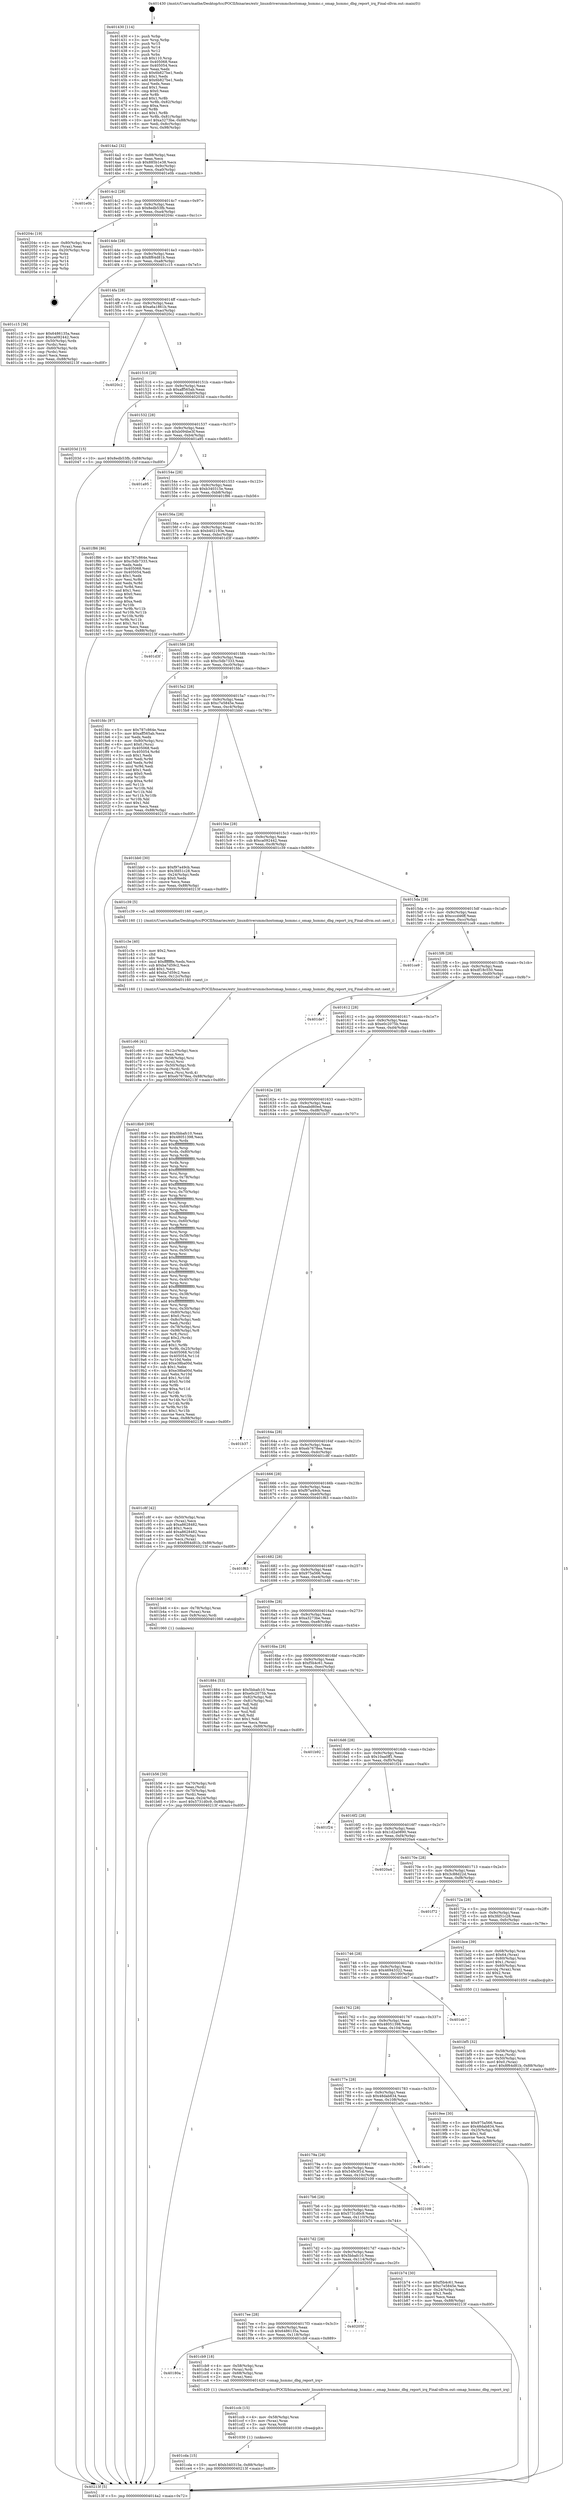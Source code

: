 digraph "0x401430" {
  label = "0x401430 (/mnt/c/Users/mathe/Desktop/tcc/POCII/binaries/extr_linuxdriversmmchostomap_hsmmc.c_omap_hsmmc_dbg_report_irq_Final-ollvm.out::main(0))"
  labelloc = "t"
  node[shape=record]

  Entry [label="",width=0.3,height=0.3,shape=circle,fillcolor=black,style=filled]
  "0x4014a2" [label="{
     0x4014a2 [32]\l
     | [instrs]\l
     &nbsp;&nbsp;0x4014a2 \<+6\>: mov -0x88(%rbp),%eax\l
     &nbsp;&nbsp;0x4014a8 \<+2\>: mov %eax,%ecx\l
     &nbsp;&nbsp;0x4014aa \<+6\>: sub $0x885b1e38,%ecx\l
     &nbsp;&nbsp;0x4014b0 \<+6\>: mov %eax,-0x9c(%rbp)\l
     &nbsp;&nbsp;0x4014b6 \<+6\>: mov %ecx,-0xa0(%rbp)\l
     &nbsp;&nbsp;0x4014bc \<+6\>: je 0000000000401e0b \<main+0x9db\>\l
  }"]
  "0x401e0b" [label="{
     0x401e0b\l
  }", style=dashed]
  "0x4014c2" [label="{
     0x4014c2 [28]\l
     | [instrs]\l
     &nbsp;&nbsp;0x4014c2 \<+5\>: jmp 00000000004014c7 \<main+0x97\>\l
     &nbsp;&nbsp;0x4014c7 \<+6\>: mov -0x9c(%rbp),%eax\l
     &nbsp;&nbsp;0x4014cd \<+5\>: sub $0x8edb53fb,%eax\l
     &nbsp;&nbsp;0x4014d2 \<+6\>: mov %eax,-0xa4(%rbp)\l
     &nbsp;&nbsp;0x4014d8 \<+6\>: je 000000000040204c \<main+0xc1c\>\l
  }"]
  Exit [label="",width=0.3,height=0.3,shape=circle,fillcolor=black,style=filled,peripheries=2]
  "0x40204c" [label="{
     0x40204c [19]\l
     | [instrs]\l
     &nbsp;&nbsp;0x40204c \<+4\>: mov -0x80(%rbp),%rax\l
     &nbsp;&nbsp;0x402050 \<+2\>: mov (%rax),%eax\l
     &nbsp;&nbsp;0x402052 \<+4\>: lea -0x20(%rbp),%rsp\l
     &nbsp;&nbsp;0x402056 \<+1\>: pop %rbx\l
     &nbsp;&nbsp;0x402057 \<+2\>: pop %r12\l
     &nbsp;&nbsp;0x402059 \<+2\>: pop %r14\l
     &nbsp;&nbsp;0x40205b \<+2\>: pop %r15\l
     &nbsp;&nbsp;0x40205d \<+1\>: pop %rbp\l
     &nbsp;&nbsp;0x40205e \<+1\>: ret\l
  }"]
  "0x4014de" [label="{
     0x4014de [28]\l
     | [instrs]\l
     &nbsp;&nbsp;0x4014de \<+5\>: jmp 00000000004014e3 \<main+0xb3\>\l
     &nbsp;&nbsp;0x4014e3 \<+6\>: mov -0x9c(%rbp),%eax\l
     &nbsp;&nbsp;0x4014e9 \<+5\>: sub $0x8f64d81b,%eax\l
     &nbsp;&nbsp;0x4014ee \<+6\>: mov %eax,-0xa8(%rbp)\l
     &nbsp;&nbsp;0x4014f4 \<+6\>: je 0000000000401c15 \<main+0x7e5\>\l
  }"]
  "0x401cda" [label="{
     0x401cda [15]\l
     | [instrs]\l
     &nbsp;&nbsp;0x401cda \<+10\>: movl $0xb340315e,-0x88(%rbp)\l
     &nbsp;&nbsp;0x401ce4 \<+5\>: jmp 000000000040213f \<main+0xd0f\>\l
  }"]
  "0x401c15" [label="{
     0x401c15 [36]\l
     | [instrs]\l
     &nbsp;&nbsp;0x401c15 \<+5\>: mov $0x6486135a,%eax\l
     &nbsp;&nbsp;0x401c1a \<+5\>: mov $0xca092442,%ecx\l
     &nbsp;&nbsp;0x401c1f \<+4\>: mov -0x50(%rbp),%rdx\l
     &nbsp;&nbsp;0x401c23 \<+2\>: mov (%rdx),%esi\l
     &nbsp;&nbsp;0x401c25 \<+4\>: mov -0x60(%rbp),%rdx\l
     &nbsp;&nbsp;0x401c29 \<+2\>: cmp (%rdx),%esi\l
     &nbsp;&nbsp;0x401c2b \<+3\>: cmovl %ecx,%eax\l
     &nbsp;&nbsp;0x401c2e \<+6\>: mov %eax,-0x88(%rbp)\l
     &nbsp;&nbsp;0x401c34 \<+5\>: jmp 000000000040213f \<main+0xd0f\>\l
  }"]
  "0x4014fa" [label="{
     0x4014fa [28]\l
     | [instrs]\l
     &nbsp;&nbsp;0x4014fa \<+5\>: jmp 00000000004014ff \<main+0xcf\>\l
     &nbsp;&nbsp;0x4014ff \<+6\>: mov -0x9c(%rbp),%eax\l
     &nbsp;&nbsp;0x401505 \<+5\>: sub $0xa6a1861b,%eax\l
     &nbsp;&nbsp;0x40150a \<+6\>: mov %eax,-0xac(%rbp)\l
     &nbsp;&nbsp;0x401510 \<+6\>: je 00000000004020c2 \<main+0xc92\>\l
  }"]
  "0x401ccb" [label="{
     0x401ccb [15]\l
     | [instrs]\l
     &nbsp;&nbsp;0x401ccb \<+4\>: mov -0x58(%rbp),%rax\l
     &nbsp;&nbsp;0x401ccf \<+3\>: mov (%rax),%rax\l
     &nbsp;&nbsp;0x401cd2 \<+3\>: mov %rax,%rdi\l
     &nbsp;&nbsp;0x401cd5 \<+5\>: call 0000000000401030 \<free@plt\>\l
     | [calls]\l
     &nbsp;&nbsp;0x401030 \{1\} (unknown)\l
  }"]
  "0x4020c2" [label="{
     0x4020c2\l
  }", style=dashed]
  "0x401516" [label="{
     0x401516 [28]\l
     | [instrs]\l
     &nbsp;&nbsp;0x401516 \<+5\>: jmp 000000000040151b \<main+0xeb\>\l
     &nbsp;&nbsp;0x40151b \<+6\>: mov -0x9c(%rbp),%eax\l
     &nbsp;&nbsp;0x401521 \<+5\>: sub $0xaff565ab,%eax\l
     &nbsp;&nbsp;0x401526 \<+6\>: mov %eax,-0xb0(%rbp)\l
     &nbsp;&nbsp;0x40152c \<+6\>: je 000000000040203d \<main+0xc0d\>\l
  }"]
  "0x40180a" [label="{
     0x40180a\l
  }", style=dashed]
  "0x40203d" [label="{
     0x40203d [15]\l
     | [instrs]\l
     &nbsp;&nbsp;0x40203d \<+10\>: movl $0x8edb53fb,-0x88(%rbp)\l
     &nbsp;&nbsp;0x402047 \<+5\>: jmp 000000000040213f \<main+0xd0f\>\l
  }"]
  "0x401532" [label="{
     0x401532 [28]\l
     | [instrs]\l
     &nbsp;&nbsp;0x401532 \<+5\>: jmp 0000000000401537 \<main+0x107\>\l
     &nbsp;&nbsp;0x401537 \<+6\>: mov -0x9c(%rbp),%eax\l
     &nbsp;&nbsp;0x40153d \<+5\>: sub $0xb094be3f,%eax\l
     &nbsp;&nbsp;0x401542 \<+6\>: mov %eax,-0xb4(%rbp)\l
     &nbsp;&nbsp;0x401548 \<+6\>: je 0000000000401a95 \<main+0x665\>\l
  }"]
  "0x401cb9" [label="{
     0x401cb9 [18]\l
     | [instrs]\l
     &nbsp;&nbsp;0x401cb9 \<+4\>: mov -0x58(%rbp),%rax\l
     &nbsp;&nbsp;0x401cbd \<+3\>: mov (%rax),%rdi\l
     &nbsp;&nbsp;0x401cc0 \<+4\>: mov -0x68(%rbp),%rax\l
     &nbsp;&nbsp;0x401cc4 \<+2\>: mov (%rax),%esi\l
     &nbsp;&nbsp;0x401cc6 \<+5\>: call 0000000000401420 \<omap_hsmmc_dbg_report_irq\>\l
     | [calls]\l
     &nbsp;&nbsp;0x401420 \{1\} (/mnt/c/Users/mathe/Desktop/tcc/POCII/binaries/extr_linuxdriversmmchostomap_hsmmc.c_omap_hsmmc_dbg_report_irq_Final-ollvm.out::omap_hsmmc_dbg_report_irq)\l
  }"]
  "0x401a95" [label="{
     0x401a95\l
  }", style=dashed]
  "0x40154e" [label="{
     0x40154e [28]\l
     | [instrs]\l
     &nbsp;&nbsp;0x40154e \<+5\>: jmp 0000000000401553 \<main+0x123\>\l
     &nbsp;&nbsp;0x401553 \<+6\>: mov -0x9c(%rbp),%eax\l
     &nbsp;&nbsp;0x401559 \<+5\>: sub $0xb340315e,%eax\l
     &nbsp;&nbsp;0x40155e \<+6\>: mov %eax,-0xb8(%rbp)\l
     &nbsp;&nbsp;0x401564 \<+6\>: je 0000000000401f86 \<main+0xb56\>\l
  }"]
  "0x4017ee" [label="{
     0x4017ee [28]\l
     | [instrs]\l
     &nbsp;&nbsp;0x4017ee \<+5\>: jmp 00000000004017f3 \<main+0x3c3\>\l
     &nbsp;&nbsp;0x4017f3 \<+6\>: mov -0x9c(%rbp),%eax\l
     &nbsp;&nbsp;0x4017f9 \<+5\>: sub $0x6486135a,%eax\l
     &nbsp;&nbsp;0x4017fe \<+6\>: mov %eax,-0x118(%rbp)\l
     &nbsp;&nbsp;0x401804 \<+6\>: je 0000000000401cb9 \<main+0x889\>\l
  }"]
  "0x401f86" [label="{
     0x401f86 [86]\l
     | [instrs]\l
     &nbsp;&nbsp;0x401f86 \<+5\>: mov $0x787c864e,%eax\l
     &nbsp;&nbsp;0x401f8b \<+5\>: mov $0xc5db7333,%ecx\l
     &nbsp;&nbsp;0x401f90 \<+2\>: xor %edx,%edx\l
     &nbsp;&nbsp;0x401f92 \<+7\>: mov 0x405068,%esi\l
     &nbsp;&nbsp;0x401f99 \<+7\>: mov 0x405054,%edi\l
     &nbsp;&nbsp;0x401fa0 \<+3\>: sub $0x1,%edx\l
     &nbsp;&nbsp;0x401fa3 \<+3\>: mov %esi,%r8d\l
     &nbsp;&nbsp;0x401fa6 \<+3\>: add %edx,%r8d\l
     &nbsp;&nbsp;0x401fa9 \<+4\>: imul %r8d,%esi\l
     &nbsp;&nbsp;0x401fad \<+3\>: and $0x1,%esi\l
     &nbsp;&nbsp;0x401fb0 \<+3\>: cmp $0x0,%esi\l
     &nbsp;&nbsp;0x401fb3 \<+4\>: sete %r9b\l
     &nbsp;&nbsp;0x401fb7 \<+3\>: cmp $0xa,%edi\l
     &nbsp;&nbsp;0x401fba \<+4\>: setl %r10b\l
     &nbsp;&nbsp;0x401fbe \<+3\>: mov %r9b,%r11b\l
     &nbsp;&nbsp;0x401fc1 \<+3\>: and %r10b,%r11b\l
     &nbsp;&nbsp;0x401fc4 \<+3\>: xor %r10b,%r9b\l
     &nbsp;&nbsp;0x401fc7 \<+3\>: or %r9b,%r11b\l
     &nbsp;&nbsp;0x401fca \<+4\>: test $0x1,%r11b\l
     &nbsp;&nbsp;0x401fce \<+3\>: cmovne %ecx,%eax\l
     &nbsp;&nbsp;0x401fd1 \<+6\>: mov %eax,-0x88(%rbp)\l
     &nbsp;&nbsp;0x401fd7 \<+5\>: jmp 000000000040213f \<main+0xd0f\>\l
  }"]
  "0x40156a" [label="{
     0x40156a [28]\l
     | [instrs]\l
     &nbsp;&nbsp;0x40156a \<+5\>: jmp 000000000040156f \<main+0x13f\>\l
     &nbsp;&nbsp;0x40156f \<+6\>: mov -0x9c(%rbp),%eax\l
     &nbsp;&nbsp;0x401575 \<+5\>: sub $0xb402193e,%eax\l
     &nbsp;&nbsp;0x40157a \<+6\>: mov %eax,-0xbc(%rbp)\l
     &nbsp;&nbsp;0x401580 \<+6\>: je 0000000000401d3f \<main+0x90f\>\l
  }"]
  "0x40205f" [label="{
     0x40205f\l
  }", style=dashed]
  "0x401d3f" [label="{
     0x401d3f\l
  }", style=dashed]
  "0x401586" [label="{
     0x401586 [28]\l
     | [instrs]\l
     &nbsp;&nbsp;0x401586 \<+5\>: jmp 000000000040158b \<main+0x15b\>\l
     &nbsp;&nbsp;0x40158b \<+6\>: mov -0x9c(%rbp),%eax\l
     &nbsp;&nbsp;0x401591 \<+5\>: sub $0xc5db7333,%eax\l
     &nbsp;&nbsp;0x401596 \<+6\>: mov %eax,-0xc0(%rbp)\l
     &nbsp;&nbsp;0x40159c \<+6\>: je 0000000000401fdc \<main+0xbac\>\l
  }"]
  "0x401c66" [label="{
     0x401c66 [41]\l
     | [instrs]\l
     &nbsp;&nbsp;0x401c66 \<+6\>: mov -0x12c(%rbp),%ecx\l
     &nbsp;&nbsp;0x401c6c \<+3\>: imul %eax,%ecx\l
     &nbsp;&nbsp;0x401c6f \<+4\>: mov -0x58(%rbp),%rsi\l
     &nbsp;&nbsp;0x401c73 \<+3\>: mov (%rsi),%rsi\l
     &nbsp;&nbsp;0x401c76 \<+4\>: mov -0x50(%rbp),%rdi\l
     &nbsp;&nbsp;0x401c7a \<+3\>: movslq (%rdi),%rdi\l
     &nbsp;&nbsp;0x401c7d \<+3\>: mov %ecx,(%rsi,%rdi,4)\l
     &nbsp;&nbsp;0x401c80 \<+10\>: movl $0xeb7678ea,-0x88(%rbp)\l
     &nbsp;&nbsp;0x401c8a \<+5\>: jmp 000000000040213f \<main+0xd0f\>\l
  }"]
  "0x401fdc" [label="{
     0x401fdc [97]\l
     | [instrs]\l
     &nbsp;&nbsp;0x401fdc \<+5\>: mov $0x787c864e,%eax\l
     &nbsp;&nbsp;0x401fe1 \<+5\>: mov $0xaff565ab,%ecx\l
     &nbsp;&nbsp;0x401fe6 \<+2\>: xor %edx,%edx\l
     &nbsp;&nbsp;0x401fe8 \<+4\>: mov -0x80(%rbp),%rsi\l
     &nbsp;&nbsp;0x401fec \<+6\>: movl $0x0,(%rsi)\l
     &nbsp;&nbsp;0x401ff2 \<+7\>: mov 0x405068,%edi\l
     &nbsp;&nbsp;0x401ff9 \<+8\>: mov 0x405054,%r8d\l
     &nbsp;&nbsp;0x402001 \<+3\>: sub $0x1,%edx\l
     &nbsp;&nbsp;0x402004 \<+3\>: mov %edi,%r9d\l
     &nbsp;&nbsp;0x402007 \<+3\>: add %edx,%r9d\l
     &nbsp;&nbsp;0x40200a \<+4\>: imul %r9d,%edi\l
     &nbsp;&nbsp;0x40200e \<+3\>: and $0x1,%edi\l
     &nbsp;&nbsp;0x402011 \<+3\>: cmp $0x0,%edi\l
     &nbsp;&nbsp;0x402014 \<+4\>: sete %r10b\l
     &nbsp;&nbsp;0x402018 \<+4\>: cmp $0xa,%r8d\l
     &nbsp;&nbsp;0x40201c \<+4\>: setl %r11b\l
     &nbsp;&nbsp;0x402020 \<+3\>: mov %r10b,%bl\l
     &nbsp;&nbsp;0x402023 \<+3\>: and %r11b,%bl\l
     &nbsp;&nbsp;0x402026 \<+3\>: xor %r11b,%r10b\l
     &nbsp;&nbsp;0x402029 \<+3\>: or %r10b,%bl\l
     &nbsp;&nbsp;0x40202c \<+3\>: test $0x1,%bl\l
     &nbsp;&nbsp;0x40202f \<+3\>: cmovne %ecx,%eax\l
     &nbsp;&nbsp;0x402032 \<+6\>: mov %eax,-0x88(%rbp)\l
     &nbsp;&nbsp;0x402038 \<+5\>: jmp 000000000040213f \<main+0xd0f\>\l
  }"]
  "0x4015a2" [label="{
     0x4015a2 [28]\l
     | [instrs]\l
     &nbsp;&nbsp;0x4015a2 \<+5\>: jmp 00000000004015a7 \<main+0x177\>\l
     &nbsp;&nbsp;0x4015a7 \<+6\>: mov -0x9c(%rbp),%eax\l
     &nbsp;&nbsp;0x4015ad \<+5\>: sub $0xc7e5845e,%eax\l
     &nbsp;&nbsp;0x4015b2 \<+6\>: mov %eax,-0xc4(%rbp)\l
     &nbsp;&nbsp;0x4015b8 \<+6\>: je 0000000000401bb0 \<main+0x780\>\l
  }"]
  "0x401c3e" [label="{
     0x401c3e [40]\l
     | [instrs]\l
     &nbsp;&nbsp;0x401c3e \<+5\>: mov $0x2,%ecx\l
     &nbsp;&nbsp;0x401c43 \<+1\>: cltd\l
     &nbsp;&nbsp;0x401c44 \<+2\>: idiv %ecx\l
     &nbsp;&nbsp;0x401c46 \<+6\>: imul $0xfffffffe,%edx,%ecx\l
     &nbsp;&nbsp;0x401c4c \<+6\>: sub $0xba7d59c2,%ecx\l
     &nbsp;&nbsp;0x401c52 \<+3\>: add $0x1,%ecx\l
     &nbsp;&nbsp;0x401c55 \<+6\>: add $0xba7d59c2,%ecx\l
     &nbsp;&nbsp;0x401c5b \<+6\>: mov %ecx,-0x12c(%rbp)\l
     &nbsp;&nbsp;0x401c61 \<+5\>: call 0000000000401160 \<next_i\>\l
     | [calls]\l
     &nbsp;&nbsp;0x401160 \{1\} (/mnt/c/Users/mathe/Desktop/tcc/POCII/binaries/extr_linuxdriversmmchostomap_hsmmc.c_omap_hsmmc_dbg_report_irq_Final-ollvm.out::next_i)\l
  }"]
  "0x401bb0" [label="{
     0x401bb0 [30]\l
     | [instrs]\l
     &nbsp;&nbsp;0x401bb0 \<+5\>: mov $0xf97a49cb,%eax\l
     &nbsp;&nbsp;0x401bb5 \<+5\>: mov $0x3fd51c28,%ecx\l
     &nbsp;&nbsp;0x401bba \<+3\>: mov -0x24(%rbp),%edx\l
     &nbsp;&nbsp;0x401bbd \<+3\>: cmp $0x0,%edx\l
     &nbsp;&nbsp;0x401bc0 \<+3\>: cmove %ecx,%eax\l
     &nbsp;&nbsp;0x401bc3 \<+6\>: mov %eax,-0x88(%rbp)\l
     &nbsp;&nbsp;0x401bc9 \<+5\>: jmp 000000000040213f \<main+0xd0f\>\l
  }"]
  "0x4015be" [label="{
     0x4015be [28]\l
     | [instrs]\l
     &nbsp;&nbsp;0x4015be \<+5\>: jmp 00000000004015c3 \<main+0x193\>\l
     &nbsp;&nbsp;0x4015c3 \<+6\>: mov -0x9c(%rbp),%eax\l
     &nbsp;&nbsp;0x4015c9 \<+5\>: sub $0xca092442,%eax\l
     &nbsp;&nbsp;0x4015ce \<+6\>: mov %eax,-0xc8(%rbp)\l
     &nbsp;&nbsp;0x4015d4 \<+6\>: je 0000000000401c39 \<main+0x809\>\l
  }"]
  "0x401bf5" [label="{
     0x401bf5 [32]\l
     | [instrs]\l
     &nbsp;&nbsp;0x401bf5 \<+4\>: mov -0x58(%rbp),%rdi\l
     &nbsp;&nbsp;0x401bf9 \<+3\>: mov %rax,(%rdi)\l
     &nbsp;&nbsp;0x401bfc \<+4\>: mov -0x50(%rbp),%rax\l
     &nbsp;&nbsp;0x401c00 \<+6\>: movl $0x0,(%rax)\l
     &nbsp;&nbsp;0x401c06 \<+10\>: movl $0x8f64d81b,-0x88(%rbp)\l
     &nbsp;&nbsp;0x401c10 \<+5\>: jmp 000000000040213f \<main+0xd0f\>\l
  }"]
  "0x401c39" [label="{
     0x401c39 [5]\l
     | [instrs]\l
     &nbsp;&nbsp;0x401c39 \<+5\>: call 0000000000401160 \<next_i\>\l
     | [calls]\l
     &nbsp;&nbsp;0x401160 \{1\} (/mnt/c/Users/mathe/Desktop/tcc/POCII/binaries/extr_linuxdriversmmchostomap_hsmmc.c_omap_hsmmc_dbg_report_irq_Final-ollvm.out::next_i)\l
  }"]
  "0x4015da" [label="{
     0x4015da [28]\l
     | [instrs]\l
     &nbsp;&nbsp;0x4015da \<+5\>: jmp 00000000004015df \<main+0x1af\>\l
     &nbsp;&nbsp;0x4015df \<+6\>: mov -0x9c(%rbp),%eax\l
     &nbsp;&nbsp;0x4015e5 \<+5\>: sub $0xcccd46ff,%eax\l
     &nbsp;&nbsp;0x4015ea \<+6\>: mov %eax,-0xcc(%rbp)\l
     &nbsp;&nbsp;0x4015f0 \<+6\>: je 0000000000401ce9 \<main+0x8b9\>\l
  }"]
  "0x4017d2" [label="{
     0x4017d2 [28]\l
     | [instrs]\l
     &nbsp;&nbsp;0x4017d2 \<+5\>: jmp 00000000004017d7 \<main+0x3a7\>\l
     &nbsp;&nbsp;0x4017d7 \<+6\>: mov -0x9c(%rbp),%eax\l
     &nbsp;&nbsp;0x4017dd \<+5\>: sub $0x5bbafc10,%eax\l
     &nbsp;&nbsp;0x4017e2 \<+6\>: mov %eax,-0x114(%rbp)\l
     &nbsp;&nbsp;0x4017e8 \<+6\>: je 000000000040205f \<main+0xc2f\>\l
  }"]
  "0x401ce9" [label="{
     0x401ce9\l
  }", style=dashed]
  "0x4015f6" [label="{
     0x4015f6 [28]\l
     | [instrs]\l
     &nbsp;&nbsp;0x4015f6 \<+5\>: jmp 00000000004015fb \<main+0x1cb\>\l
     &nbsp;&nbsp;0x4015fb \<+6\>: mov -0x9c(%rbp),%eax\l
     &nbsp;&nbsp;0x401601 \<+5\>: sub $0xdf18c550,%eax\l
     &nbsp;&nbsp;0x401606 \<+6\>: mov %eax,-0xd0(%rbp)\l
     &nbsp;&nbsp;0x40160c \<+6\>: je 0000000000401de7 \<main+0x9b7\>\l
  }"]
  "0x401b74" [label="{
     0x401b74 [30]\l
     | [instrs]\l
     &nbsp;&nbsp;0x401b74 \<+5\>: mov $0xf5b4c61,%eax\l
     &nbsp;&nbsp;0x401b79 \<+5\>: mov $0xc7e5845e,%ecx\l
     &nbsp;&nbsp;0x401b7e \<+3\>: mov -0x24(%rbp),%edx\l
     &nbsp;&nbsp;0x401b81 \<+3\>: cmp $0x1,%edx\l
     &nbsp;&nbsp;0x401b84 \<+3\>: cmovl %ecx,%eax\l
     &nbsp;&nbsp;0x401b87 \<+6\>: mov %eax,-0x88(%rbp)\l
     &nbsp;&nbsp;0x401b8d \<+5\>: jmp 000000000040213f \<main+0xd0f\>\l
  }"]
  "0x401de7" [label="{
     0x401de7\l
  }", style=dashed]
  "0x401612" [label="{
     0x401612 [28]\l
     | [instrs]\l
     &nbsp;&nbsp;0x401612 \<+5\>: jmp 0000000000401617 \<main+0x1e7\>\l
     &nbsp;&nbsp;0x401617 \<+6\>: mov -0x9c(%rbp),%eax\l
     &nbsp;&nbsp;0x40161d \<+5\>: sub $0xe0c2075b,%eax\l
     &nbsp;&nbsp;0x401622 \<+6\>: mov %eax,-0xd4(%rbp)\l
     &nbsp;&nbsp;0x401628 \<+6\>: je 00000000004018b9 \<main+0x489\>\l
  }"]
  "0x4017b6" [label="{
     0x4017b6 [28]\l
     | [instrs]\l
     &nbsp;&nbsp;0x4017b6 \<+5\>: jmp 00000000004017bb \<main+0x38b\>\l
     &nbsp;&nbsp;0x4017bb \<+6\>: mov -0x9c(%rbp),%eax\l
     &nbsp;&nbsp;0x4017c1 \<+5\>: sub $0x5731d0c9,%eax\l
     &nbsp;&nbsp;0x4017c6 \<+6\>: mov %eax,-0x110(%rbp)\l
     &nbsp;&nbsp;0x4017cc \<+6\>: je 0000000000401b74 \<main+0x744\>\l
  }"]
  "0x4018b9" [label="{
     0x4018b9 [309]\l
     | [instrs]\l
     &nbsp;&nbsp;0x4018b9 \<+5\>: mov $0x5bbafc10,%eax\l
     &nbsp;&nbsp;0x4018be \<+5\>: mov $0x48051398,%ecx\l
     &nbsp;&nbsp;0x4018c3 \<+3\>: mov %rsp,%rdx\l
     &nbsp;&nbsp;0x4018c6 \<+4\>: add $0xfffffffffffffff0,%rdx\l
     &nbsp;&nbsp;0x4018ca \<+3\>: mov %rdx,%rsp\l
     &nbsp;&nbsp;0x4018cd \<+4\>: mov %rdx,-0x80(%rbp)\l
     &nbsp;&nbsp;0x4018d1 \<+3\>: mov %rsp,%rdx\l
     &nbsp;&nbsp;0x4018d4 \<+4\>: add $0xfffffffffffffff0,%rdx\l
     &nbsp;&nbsp;0x4018d8 \<+3\>: mov %rdx,%rsp\l
     &nbsp;&nbsp;0x4018db \<+3\>: mov %rsp,%rsi\l
     &nbsp;&nbsp;0x4018de \<+4\>: add $0xfffffffffffffff0,%rsi\l
     &nbsp;&nbsp;0x4018e2 \<+3\>: mov %rsi,%rsp\l
     &nbsp;&nbsp;0x4018e5 \<+4\>: mov %rsi,-0x78(%rbp)\l
     &nbsp;&nbsp;0x4018e9 \<+3\>: mov %rsp,%rsi\l
     &nbsp;&nbsp;0x4018ec \<+4\>: add $0xfffffffffffffff0,%rsi\l
     &nbsp;&nbsp;0x4018f0 \<+3\>: mov %rsi,%rsp\l
     &nbsp;&nbsp;0x4018f3 \<+4\>: mov %rsi,-0x70(%rbp)\l
     &nbsp;&nbsp;0x4018f7 \<+3\>: mov %rsp,%rsi\l
     &nbsp;&nbsp;0x4018fa \<+4\>: add $0xfffffffffffffff0,%rsi\l
     &nbsp;&nbsp;0x4018fe \<+3\>: mov %rsi,%rsp\l
     &nbsp;&nbsp;0x401901 \<+4\>: mov %rsi,-0x68(%rbp)\l
     &nbsp;&nbsp;0x401905 \<+3\>: mov %rsp,%rsi\l
     &nbsp;&nbsp;0x401908 \<+4\>: add $0xfffffffffffffff0,%rsi\l
     &nbsp;&nbsp;0x40190c \<+3\>: mov %rsi,%rsp\l
     &nbsp;&nbsp;0x40190f \<+4\>: mov %rsi,-0x60(%rbp)\l
     &nbsp;&nbsp;0x401913 \<+3\>: mov %rsp,%rsi\l
     &nbsp;&nbsp;0x401916 \<+4\>: add $0xfffffffffffffff0,%rsi\l
     &nbsp;&nbsp;0x40191a \<+3\>: mov %rsi,%rsp\l
     &nbsp;&nbsp;0x40191d \<+4\>: mov %rsi,-0x58(%rbp)\l
     &nbsp;&nbsp;0x401921 \<+3\>: mov %rsp,%rsi\l
     &nbsp;&nbsp;0x401924 \<+4\>: add $0xfffffffffffffff0,%rsi\l
     &nbsp;&nbsp;0x401928 \<+3\>: mov %rsi,%rsp\l
     &nbsp;&nbsp;0x40192b \<+4\>: mov %rsi,-0x50(%rbp)\l
     &nbsp;&nbsp;0x40192f \<+3\>: mov %rsp,%rsi\l
     &nbsp;&nbsp;0x401932 \<+4\>: add $0xfffffffffffffff0,%rsi\l
     &nbsp;&nbsp;0x401936 \<+3\>: mov %rsi,%rsp\l
     &nbsp;&nbsp;0x401939 \<+4\>: mov %rsi,-0x48(%rbp)\l
     &nbsp;&nbsp;0x40193d \<+3\>: mov %rsp,%rsi\l
     &nbsp;&nbsp;0x401940 \<+4\>: add $0xfffffffffffffff0,%rsi\l
     &nbsp;&nbsp;0x401944 \<+3\>: mov %rsi,%rsp\l
     &nbsp;&nbsp;0x401947 \<+4\>: mov %rsi,-0x40(%rbp)\l
     &nbsp;&nbsp;0x40194b \<+3\>: mov %rsp,%rsi\l
     &nbsp;&nbsp;0x40194e \<+4\>: add $0xfffffffffffffff0,%rsi\l
     &nbsp;&nbsp;0x401952 \<+3\>: mov %rsi,%rsp\l
     &nbsp;&nbsp;0x401955 \<+4\>: mov %rsi,-0x38(%rbp)\l
     &nbsp;&nbsp;0x401959 \<+3\>: mov %rsp,%rsi\l
     &nbsp;&nbsp;0x40195c \<+4\>: add $0xfffffffffffffff0,%rsi\l
     &nbsp;&nbsp;0x401960 \<+3\>: mov %rsi,%rsp\l
     &nbsp;&nbsp;0x401963 \<+4\>: mov %rsi,-0x30(%rbp)\l
     &nbsp;&nbsp;0x401967 \<+4\>: mov -0x80(%rbp),%rsi\l
     &nbsp;&nbsp;0x40196b \<+6\>: movl $0x0,(%rsi)\l
     &nbsp;&nbsp;0x401971 \<+6\>: mov -0x8c(%rbp),%edi\l
     &nbsp;&nbsp;0x401977 \<+2\>: mov %edi,(%rdx)\l
     &nbsp;&nbsp;0x401979 \<+4\>: mov -0x78(%rbp),%rsi\l
     &nbsp;&nbsp;0x40197d \<+7\>: mov -0x98(%rbp),%r8\l
     &nbsp;&nbsp;0x401984 \<+3\>: mov %r8,(%rsi)\l
     &nbsp;&nbsp;0x401987 \<+3\>: cmpl $0x2,(%rdx)\l
     &nbsp;&nbsp;0x40198a \<+4\>: setne %r9b\l
     &nbsp;&nbsp;0x40198e \<+4\>: and $0x1,%r9b\l
     &nbsp;&nbsp;0x401992 \<+4\>: mov %r9b,-0x25(%rbp)\l
     &nbsp;&nbsp;0x401996 \<+8\>: mov 0x405068,%r10d\l
     &nbsp;&nbsp;0x40199e \<+8\>: mov 0x405054,%r11d\l
     &nbsp;&nbsp;0x4019a6 \<+3\>: mov %r10d,%ebx\l
     &nbsp;&nbsp;0x4019a9 \<+6\>: add $0xe38ba00d,%ebx\l
     &nbsp;&nbsp;0x4019af \<+3\>: sub $0x1,%ebx\l
     &nbsp;&nbsp;0x4019b2 \<+6\>: sub $0xe38ba00d,%ebx\l
     &nbsp;&nbsp;0x4019b8 \<+4\>: imul %ebx,%r10d\l
     &nbsp;&nbsp;0x4019bc \<+4\>: and $0x1,%r10d\l
     &nbsp;&nbsp;0x4019c0 \<+4\>: cmp $0x0,%r10d\l
     &nbsp;&nbsp;0x4019c4 \<+4\>: sete %r9b\l
     &nbsp;&nbsp;0x4019c8 \<+4\>: cmp $0xa,%r11d\l
     &nbsp;&nbsp;0x4019cc \<+4\>: setl %r14b\l
     &nbsp;&nbsp;0x4019d0 \<+3\>: mov %r9b,%r15b\l
     &nbsp;&nbsp;0x4019d3 \<+3\>: and %r14b,%r15b\l
     &nbsp;&nbsp;0x4019d6 \<+3\>: xor %r14b,%r9b\l
     &nbsp;&nbsp;0x4019d9 \<+3\>: or %r9b,%r15b\l
     &nbsp;&nbsp;0x4019dc \<+4\>: test $0x1,%r15b\l
     &nbsp;&nbsp;0x4019e0 \<+3\>: cmovne %ecx,%eax\l
     &nbsp;&nbsp;0x4019e3 \<+6\>: mov %eax,-0x88(%rbp)\l
     &nbsp;&nbsp;0x4019e9 \<+5\>: jmp 000000000040213f \<main+0xd0f\>\l
  }"]
  "0x40162e" [label="{
     0x40162e [28]\l
     | [instrs]\l
     &nbsp;&nbsp;0x40162e \<+5\>: jmp 0000000000401633 \<main+0x203\>\l
     &nbsp;&nbsp;0x401633 \<+6\>: mov -0x9c(%rbp),%eax\l
     &nbsp;&nbsp;0x401639 \<+5\>: sub $0xeabd60ed,%eax\l
     &nbsp;&nbsp;0x40163e \<+6\>: mov %eax,-0xd8(%rbp)\l
     &nbsp;&nbsp;0x401644 \<+6\>: je 0000000000401b37 \<main+0x707\>\l
  }"]
  "0x402109" [label="{
     0x402109\l
  }", style=dashed]
  "0x401b37" [label="{
     0x401b37\l
  }", style=dashed]
  "0x40164a" [label="{
     0x40164a [28]\l
     | [instrs]\l
     &nbsp;&nbsp;0x40164a \<+5\>: jmp 000000000040164f \<main+0x21f\>\l
     &nbsp;&nbsp;0x40164f \<+6\>: mov -0x9c(%rbp),%eax\l
     &nbsp;&nbsp;0x401655 \<+5\>: sub $0xeb7678ea,%eax\l
     &nbsp;&nbsp;0x40165a \<+6\>: mov %eax,-0xdc(%rbp)\l
     &nbsp;&nbsp;0x401660 \<+6\>: je 0000000000401c8f \<main+0x85f\>\l
  }"]
  "0x40179a" [label="{
     0x40179a [28]\l
     | [instrs]\l
     &nbsp;&nbsp;0x40179a \<+5\>: jmp 000000000040179f \<main+0x36f\>\l
     &nbsp;&nbsp;0x40179f \<+6\>: mov -0x9c(%rbp),%eax\l
     &nbsp;&nbsp;0x4017a5 \<+5\>: sub $0x54fe3f1d,%eax\l
     &nbsp;&nbsp;0x4017aa \<+6\>: mov %eax,-0x10c(%rbp)\l
     &nbsp;&nbsp;0x4017b0 \<+6\>: je 0000000000402109 \<main+0xcd9\>\l
  }"]
  "0x401c8f" [label="{
     0x401c8f [42]\l
     | [instrs]\l
     &nbsp;&nbsp;0x401c8f \<+4\>: mov -0x50(%rbp),%rax\l
     &nbsp;&nbsp;0x401c93 \<+2\>: mov (%rax),%ecx\l
     &nbsp;&nbsp;0x401c95 \<+6\>: sub $0xa8628482,%ecx\l
     &nbsp;&nbsp;0x401c9b \<+3\>: add $0x1,%ecx\l
     &nbsp;&nbsp;0x401c9e \<+6\>: add $0xa8628482,%ecx\l
     &nbsp;&nbsp;0x401ca4 \<+4\>: mov -0x50(%rbp),%rax\l
     &nbsp;&nbsp;0x401ca8 \<+2\>: mov %ecx,(%rax)\l
     &nbsp;&nbsp;0x401caa \<+10\>: movl $0x8f64d81b,-0x88(%rbp)\l
     &nbsp;&nbsp;0x401cb4 \<+5\>: jmp 000000000040213f \<main+0xd0f\>\l
  }"]
  "0x401666" [label="{
     0x401666 [28]\l
     | [instrs]\l
     &nbsp;&nbsp;0x401666 \<+5\>: jmp 000000000040166b \<main+0x23b\>\l
     &nbsp;&nbsp;0x40166b \<+6\>: mov -0x9c(%rbp),%eax\l
     &nbsp;&nbsp;0x401671 \<+5\>: sub $0xf97a49cb,%eax\l
     &nbsp;&nbsp;0x401676 \<+6\>: mov %eax,-0xe0(%rbp)\l
     &nbsp;&nbsp;0x40167c \<+6\>: je 0000000000401f63 \<main+0xb33\>\l
  }"]
  "0x401a0c" [label="{
     0x401a0c\l
  }", style=dashed]
  "0x401f63" [label="{
     0x401f63\l
  }", style=dashed]
  "0x401682" [label="{
     0x401682 [28]\l
     | [instrs]\l
     &nbsp;&nbsp;0x401682 \<+5\>: jmp 0000000000401687 \<main+0x257\>\l
     &nbsp;&nbsp;0x401687 \<+6\>: mov -0x9c(%rbp),%eax\l
     &nbsp;&nbsp;0x40168d \<+5\>: sub $0x975a566,%eax\l
     &nbsp;&nbsp;0x401692 \<+6\>: mov %eax,-0xe4(%rbp)\l
     &nbsp;&nbsp;0x401698 \<+6\>: je 0000000000401b46 \<main+0x716\>\l
  }"]
  "0x401b56" [label="{
     0x401b56 [30]\l
     | [instrs]\l
     &nbsp;&nbsp;0x401b56 \<+4\>: mov -0x70(%rbp),%rdi\l
     &nbsp;&nbsp;0x401b5a \<+2\>: mov %eax,(%rdi)\l
     &nbsp;&nbsp;0x401b5c \<+4\>: mov -0x70(%rbp),%rdi\l
     &nbsp;&nbsp;0x401b60 \<+2\>: mov (%rdi),%eax\l
     &nbsp;&nbsp;0x401b62 \<+3\>: mov %eax,-0x24(%rbp)\l
     &nbsp;&nbsp;0x401b65 \<+10\>: movl $0x5731d0c9,-0x88(%rbp)\l
     &nbsp;&nbsp;0x401b6f \<+5\>: jmp 000000000040213f \<main+0xd0f\>\l
  }"]
  "0x401b46" [label="{
     0x401b46 [16]\l
     | [instrs]\l
     &nbsp;&nbsp;0x401b46 \<+4\>: mov -0x78(%rbp),%rax\l
     &nbsp;&nbsp;0x401b4a \<+3\>: mov (%rax),%rax\l
     &nbsp;&nbsp;0x401b4d \<+4\>: mov 0x8(%rax),%rdi\l
     &nbsp;&nbsp;0x401b51 \<+5\>: call 0000000000401060 \<atoi@plt\>\l
     | [calls]\l
     &nbsp;&nbsp;0x401060 \{1\} (unknown)\l
  }"]
  "0x40169e" [label="{
     0x40169e [28]\l
     | [instrs]\l
     &nbsp;&nbsp;0x40169e \<+5\>: jmp 00000000004016a3 \<main+0x273\>\l
     &nbsp;&nbsp;0x4016a3 \<+6\>: mov -0x9c(%rbp),%eax\l
     &nbsp;&nbsp;0x4016a9 \<+5\>: sub $0xa3273be,%eax\l
     &nbsp;&nbsp;0x4016ae \<+6\>: mov %eax,-0xe8(%rbp)\l
     &nbsp;&nbsp;0x4016b4 \<+6\>: je 0000000000401884 \<main+0x454\>\l
  }"]
  "0x40177e" [label="{
     0x40177e [28]\l
     | [instrs]\l
     &nbsp;&nbsp;0x40177e \<+5\>: jmp 0000000000401783 \<main+0x353\>\l
     &nbsp;&nbsp;0x401783 \<+6\>: mov -0x9c(%rbp),%eax\l
     &nbsp;&nbsp;0x401789 \<+5\>: sub $0x48dab834,%eax\l
     &nbsp;&nbsp;0x40178e \<+6\>: mov %eax,-0x108(%rbp)\l
     &nbsp;&nbsp;0x401794 \<+6\>: je 0000000000401a0c \<main+0x5dc\>\l
  }"]
  "0x401884" [label="{
     0x401884 [53]\l
     | [instrs]\l
     &nbsp;&nbsp;0x401884 \<+5\>: mov $0x5bbafc10,%eax\l
     &nbsp;&nbsp;0x401889 \<+5\>: mov $0xe0c2075b,%ecx\l
     &nbsp;&nbsp;0x40188e \<+6\>: mov -0x82(%rbp),%dl\l
     &nbsp;&nbsp;0x401894 \<+7\>: mov -0x81(%rbp),%sil\l
     &nbsp;&nbsp;0x40189b \<+3\>: mov %dl,%dil\l
     &nbsp;&nbsp;0x40189e \<+3\>: and %sil,%dil\l
     &nbsp;&nbsp;0x4018a1 \<+3\>: xor %sil,%dl\l
     &nbsp;&nbsp;0x4018a4 \<+3\>: or %dl,%dil\l
     &nbsp;&nbsp;0x4018a7 \<+4\>: test $0x1,%dil\l
     &nbsp;&nbsp;0x4018ab \<+3\>: cmovne %ecx,%eax\l
     &nbsp;&nbsp;0x4018ae \<+6\>: mov %eax,-0x88(%rbp)\l
     &nbsp;&nbsp;0x4018b4 \<+5\>: jmp 000000000040213f \<main+0xd0f\>\l
  }"]
  "0x4016ba" [label="{
     0x4016ba [28]\l
     | [instrs]\l
     &nbsp;&nbsp;0x4016ba \<+5\>: jmp 00000000004016bf \<main+0x28f\>\l
     &nbsp;&nbsp;0x4016bf \<+6\>: mov -0x9c(%rbp),%eax\l
     &nbsp;&nbsp;0x4016c5 \<+5\>: sub $0xf5b4c61,%eax\l
     &nbsp;&nbsp;0x4016ca \<+6\>: mov %eax,-0xec(%rbp)\l
     &nbsp;&nbsp;0x4016d0 \<+6\>: je 0000000000401b92 \<main+0x762\>\l
  }"]
  "0x40213f" [label="{
     0x40213f [5]\l
     | [instrs]\l
     &nbsp;&nbsp;0x40213f \<+5\>: jmp 00000000004014a2 \<main+0x72\>\l
  }"]
  "0x401430" [label="{
     0x401430 [114]\l
     | [instrs]\l
     &nbsp;&nbsp;0x401430 \<+1\>: push %rbp\l
     &nbsp;&nbsp;0x401431 \<+3\>: mov %rsp,%rbp\l
     &nbsp;&nbsp;0x401434 \<+2\>: push %r15\l
     &nbsp;&nbsp;0x401436 \<+2\>: push %r14\l
     &nbsp;&nbsp;0x401438 \<+2\>: push %r12\l
     &nbsp;&nbsp;0x40143a \<+1\>: push %rbx\l
     &nbsp;&nbsp;0x40143b \<+7\>: sub $0x110,%rsp\l
     &nbsp;&nbsp;0x401442 \<+7\>: mov 0x405068,%eax\l
     &nbsp;&nbsp;0x401449 \<+7\>: mov 0x405054,%ecx\l
     &nbsp;&nbsp;0x401450 \<+2\>: mov %eax,%edx\l
     &nbsp;&nbsp;0x401452 \<+6\>: sub $0x6b827be1,%edx\l
     &nbsp;&nbsp;0x401458 \<+3\>: sub $0x1,%edx\l
     &nbsp;&nbsp;0x40145b \<+6\>: add $0x6b827be1,%edx\l
     &nbsp;&nbsp;0x401461 \<+3\>: imul %edx,%eax\l
     &nbsp;&nbsp;0x401464 \<+3\>: and $0x1,%eax\l
     &nbsp;&nbsp;0x401467 \<+3\>: cmp $0x0,%eax\l
     &nbsp;&nbsp;0x40146a \<+4\>: sete %r8b\l
     &nbsp;&nbsp;0x40146e \<+4\>: and $0x1,%r8b\l
     &nbsp;&nbsp;0x401472 \<+7\>: mov %r8b,-0x82(%rbp)\l
     &nbsp;&nbsp;0x401479 \<+3\>: cmp $0xa,%ecx\l
     &nbsp;&nbsp;0x40147c \<+4\>: setl %r8b\l
     &nbsp;&nbsp;0x401480 \<+4\>: and $0x1,%r8b\l
     &nbsp;&nbsp;0x401484 \<+7\>: mov %r8b,-0x81(%rbp)\l
     &nbsp;&nbsp;0x40148b \<+10\>: movl $0xa3273be,-0x88(%rbp)\l
     &nbsp;&nbsp;0x401495 \<+6\>: mov %edi,-0x8c(%rbp)\l
     &nbsp;&nbsp;0x40149b \<+7\>: mov %rsi,-0x98(%rbp)\l
  }"]
  "0x4019ee" [label="{
     0x4019ee [30]\l
     | [instrs]\l
     &nbsp;&nbsp;0x4019ee \<+5\>: mov $0x975a566,%eax\l
     &nbsp;&nbsp;0x4019f3 \<+5\>: mov $0x48dab834,%ecx\l
     &nbsp;&nbsp;0x4019f8 \<+3\>: mov -0x25(%rbp),%dl\l
     &nbsp;&nbsp;0x4019fb \<+3\>: test $0x1,%dl\l
     &nbsp;&nbsp;0x4019fe \<+3\>: cmovne %ecx,%eax\l
     &nbsp;&nbsp;0x401a01 \<+6\>: mov %eax,-0x88(%rbp)\l
     &nbsp;&nbsp;0x401a07 \<+5\>: jmp 000000000040213f \<main+0xd0f\>\l
  }"]
  "0x401762" [label="{
     0x401762 [28]\l
     | [instrs]\l
     &nbsp;&nbsp;0x401762 \<+5\>: jmp 0000000000401767 \<main+0x337\>\l
     &nbsp;&nbsp;0x401767 \<+6\>: mov -0x9c(%rbp),%eax\l
     &nbsp;&nbsp;0x40176d \<+5\>: sub $0x48051398,%eax\l
     &nbsp;&nbsp;0x401772 \<+6\>: mov %eax,-0x104(%rbp)\l
     &nbsp;&nbsp;0x401778 \<+6\>: je 00000000004019ee \<main+0x5be\>\l
  }"]
  "0x401b92" [label="{
     0x401b92\l
  }", style=dashed]
  "0x4016d6" [label="{
     0x4016d6 [28]\l
     | [instrs]\l
     &nbsp;&nbsp;0x4016d6 \<+5\>: jmp 00000000004016db \<main+0x2ab\>\l
     &nbsp;&nbsp;0x4016db \<+6\>: mov -0x9c(%rbp),%eax\l
     &nbsp;&nbsp;0x4016e1 \<+5\>: sub $0x10aa0ff1,%eax\l
     &nbsp;&nbsp;0x4016e6 \<+6\>: mov %eax,-0xf0(%rbp)\l
     &nbsp;&nbsp;0x4016ec \<+6\>: je 0000000000401f24 \<main+0xaf4\>\l
  }"]
  "0x401eb7" [label="{
     0x401eb7\l
  }", style=dashed]
  "0x401f24" [label="{
     0x401f24\l
  }", style=dashed]
  "0x4016f2" [label="{
     0x4016f2 [28]\l
     | [instrs]\l
     &nbsp;&nbsp;0x4016f2 \<+5\>: jmp 00000000004016f7 \<main+0x2c7\>\l
     &nbsp;&nbsp;0x4016f7 \<+6\>: mov -0x9c(%rbp),%eax\l
     &nbsp;&nbsp;0x4016fd \<+5\>: sub $0x1d2a0890,%eax\l
     &nbsp;&nbsp;0x401702 \<+6\>: mov %eax,-0xf4(%rbp)\l
     &nbsp;&nbsp;0x401708 \<+6\>: je 00000000004020a4 \<main+0xc74\>\l
  }"]
  "0x401746" [label="{
     0x401746 [28]\l
     | [instrs]\l
     &nbsp;&nbsp;0x401746 \<+5\>: jmp 000000000040174b \<main+0x31b\>\l
     &nbsp;&nbsp;0x40174b \<+6\>: mov -0x9c(%rbp),%eax\l
     &nbsp;&nbsp;0x401751 \<+5\>: sub $0x46943322,%eax\l
     &nbsp;&nbsp;0x401756 \<+6\>: mov %eax,-0x100(%rbp)\l
     &nbsp;&nbsp;0x40175c \<+6\>: je 0000000000401eb7 \<main+0xa87\>\l
  }"]
  "0x4020a4" [label="{
     0x4020a4\l
  }", style=dashed]
  "0x40170e" [label="{
     0x40170e [28]\l
     | [instrs]\l
     &nbsp;&nbsp;0x40170e \<+5\>: jmp 0000000000401713 \<main+0x2e3\>\l
     &nbsp;&nbsp;0x401713 \<+6\>: mov -0x9c(%rbp),%eax\l
     &nbsp;&nbsp;0x401719 \<+5\>: sub $0x3c88d22d,%eax\l
     &nbsp;&nbsp;0x40171e \<+6\>: mov %eax,-0xf8(%rbp)\l
     &nbsp;&nbsp;0x401724 \<+6\>: je 0000000000401f72 \<main+0xb42\>\l
  }"]
  "0x401bce" [label="{
     0x401bce [39]\l
     | [instrs]\l
     &nbsp;&nbsp;0x401bce \<+4\>: mov -0x68(%rbp),%rax\l
     &nbsp;&nbsp;0x401bd2 \<+6\>: movl $0x64,(%rax)\l
     &nbsp;&nbsp;0x401bd8 \<+4\>: mov -0x60(%rbp),%rax\l
     &nbsp;&nbsp;0x401bdc \<+6\>: movl $0x1,(%rax)\l
     &nbsp;&nbsp;0x401be2 \<+4\>: mov -0x60(%rbp),%rax\l
     &nbsp;&nbsp;0x401be6 \<+3\>: movslq (%rax),%rax\l
     &nbsp;&nbsp;0x401be9 \<+4\>: shl $0x2,%rax\l
     &nbsp;&nbsp;0x401bed \<+3\>: mov %rax,%rdi\l
     &nbsp;&nbsp;0x401bf0 \<+5\>: call 0000000000401050 \<malloc@plt\>\l
     | [calls]\l
     &nbsp;&nbsp;0x401050 \{1\} (unknown)\l
  }"]
  "0x401f72" [label="{
     0x401f72\l
  }", style=dashed]
  "0x40172a" [label="{
     0x40172a [28]\l
     | [instrs]\l
     &nbsp;&nbsp;0x40172a \<+5\>: jmp 000000000040172f \<main+0x2ff\>\l
     &nbsp;&nbsp;0x40172f \<+6\>: mov -0x9c(%rbp),%eax\l
     &nbsp;&nbsp;0x401735 \<+5\>: sub $0x3fd51c28,%eax\l
     &nbsp;&nbsp;0x40173a \<+6\>: mov %eax,-0xfc(%rbp)\l
     &nbsp;&nbsp;0x401740 \<+6\>: je 0000000000401bce \<main+0x79e\>\l
  }"]
  Entry -> "0x401430" [label=" 1"]
  "0x4014a2" -> "0x401e0b" [label=" 0"]
  "0x4014a2" -> "0x4014c2" [label=" 16"]
  "0x40204c" -> Exit [label=" 1"]
  "0x4014c2" -> "0x40204c" [label=" 1"]
  "0x4014c2" -> "0x4014de" [label=" 15"]
  "0x40203d" -> "0x40213f" [label=" 1"]
  "0x4014de" -> "0x401c15" [label=" 2"]
  "0x4014de" -> "0x4014fa" [label=" 13"]
  "0x401fdc" -> "0x40213f" [label=" 1"]
  "0x4014fa" -> "0x4020c2" [label=" 0"]
  "0x4014fa" -> "0x401516" [label=" 13"]
  "0x401f86" -> "0x40213f" [label=" 1"]
  "0x401516" -> "0x40203d" [label=" 1"]
  "0x401516" -> "0x401532" [label=" 12"]
  "0x401cda" -> "0x40213f" [label=" 1"]
  "0x401532" -> "0x401a95" [label=" 0"]
  "0x401532" -> "0x40154e" [label=" 12"]
  "0x401ccb" -> "0x401cda" [label=" 1"]
  "0x40154e" -> "0x401f86" [label=" 1"]
  "0x40154e" -> "0x40156a" [label=" 11"]
  "0x4017ee" -> "0x40180a" [label=" 0"]
  "0x40156a" -> "0x401d3f" [label=" 0"]
  "0x40156a" -> "0x401586" [label=" 11"]
  "0x4017ee" -> "0x401cb9" [label=" 1"]
  "0x401586" -> "0x401fdc" [label=" 1"]
  "0x401586" -> "0x4015a2" [label=" 10"]
  "0x4017d2" -> "0x4017ee" [label=" 1"]
  "0x4015a2" -> "0x401bb0" [label=" 1"]
  "0x4015a2" -> "0x4015be" [label=" 9"]
  "0x4017d2" -> "0x40205f" [label=" 0"]
  "0x4015be" -> "0x401c39" [label=" 1"]
  "0x4015be" -> "0x4015da" [label=" 8"]
  "0x401cb9" -> "0x401ccb" [label=" 1"]
  "0x4015da" -> "0x401ce9" [label=" 0"]
  "0x4015da" -> "0x4015f6" [label=" 8"]
  "0x401c8f" -> "0x40213f" [label=" 1"]
  "0x4015f6" -> "0x401de7" [label=" 0"]
  "0x4015f6" -> "0x401612" [label=" 8"]
  "0x401c66" -> "0x40213f" [label=" 1"]
  "0x401612" -> "0x4018b9" [label=" 1"]
  "0x401612" -> "0x40162e" [label=" 7"]
  "0x401c39" -> "0x401c3e" [label=" 1"]
  "0x40162e" -> "0x401b37" [label=" 0"]
  "0x40162e" -> "0x40164a" [label=" 7"]
  "0x401c15" -> "0x40213f" [label=" 2"]
  "0x40164a" -> "0x401c8f" [label=" 1"]
  "0x40164a" -> "0x401666" [label=" 6"]
  "0x401bce" -> "0x401bf5" [label=" 1"]
  "0x401666" -> "0x401f63" [label=" 0"]
  "0x401666" -> "0x401682" [label=" 6"]
  "0x401bb0" -> "0x40213f" [label=" 1"]
  "0x401682" -> "0x401b46" [label=" 1"]
  "0x401682" -> "0x40169e" [label=" 5"]
  "0x4017b6" -> "0x4017d2" [label=" 1"]
  "0x40169e" -> "0x401884" [label=" 1"]
  "0x40169e" -> "0x4016ba" [label=" 4"]
  "0x401884" -> "0x40213f" [label=" 1"]
  "0x401430" -> "0x4014a2" [label=" 1"]
  "0x40213f" -> "0x4014a2" [label=" 15"]
  "0x4017b6" -> "0x401b74" [label=" 1"]
  "0x4018b9" -> "0x40213f" [label=" 1"]
  "0x401c3e" -> "0x401c66" [label=" 1"]
  "0x4016ba" -> "0x401b92" [label=" 0"]
  "0x4016ba" -> "0x4016d6" [label=" 4"]
  "0x40179a" -> "0x402109" [label=" 0"]
  "0x4016d6" -> "0x401f24" [label=" 0"]
  "0x4016d6" -> "0x4016f2" [label=" 4"]
  "0x401bf5" -> "0x40213f" [label=" 1"]
  "0x4016f2" -> "0x4020a4" [label=" 0"]
  "0x4016f2" -> "0x40170e" [label=" 4"]
  "0x40177e" -> "0x401a0c" [label=" 0"]
  "0x40170e" -> "0x401f72" [label=" 0"]
  "0x40170e" -> "0x40172a" [label=" 4"]
  "0x401b74" -> "0x40213f" [label=" 1"]
  "0x40172a" -> "0x401bce" [label=" 1"]
  "0x40172a" -> "0x401746" [label=" 3"]
  "0x40177e" -> "0x40179a" [label=" 2"]
  "0x401746" -> "0x401eb7" [label=" 0"]
  "0x401746" -> "0x401762" [label=" 3"]
  "0x40179a" -> "0x4017b6" [label=" 2"]
  "0x401762" -> "0x4019ee" [label=" 1"]
  "0x401762" -> "0x40177e" [label=" 2"]
  "0x4019ee" -> "0x40213f" [label=" 1"]
  "0x401b46" -> "0x401b56" [label=" 1"]
  "0x401b56" -> "0x40213f" [label=" 1"]
}
